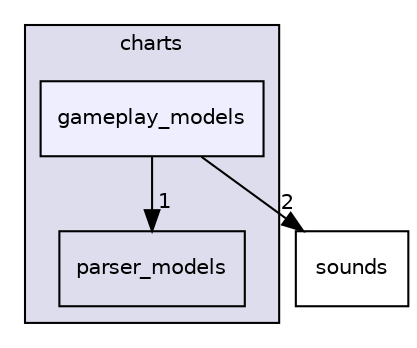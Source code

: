 digraph "src/charts/gameplay_models" {
  compound=true
  node [ fontsize="10", fontname="Helvetica"];
  edge [ labelfontsize="10", labelfontname="Helvetica"];
  subgraph clusterdir_b1e1480277e1bd1794b03e39c91b2dd4 {
    graph [ bgcolor="#ddddee", pencolor="black", label="charts" fontname="Helvetica", fontsize="10", URL="dir_b1e1480277e1bd1794b03e39c91b2dd4.html"]
  dir_c567e2a2e777ebf94da98d8ea40b2873 [shape=box label="parser_models" URL="dir_c567e2a2e777ebf94da98d8ea40b2873.html"];
  dir_42f04eb907b6af610bbc1ca8bb05d751 [shape=box, label="gameplay_models", style="filled", fillcolor="#eeeeff", pencolor="black", URL="dir_42f04eb907b6af610bbc1ca8bb05d751.html"];
  }
  dir_a96564f6348ccf85c63c82abdf96cc4c [shape=box label="sounds" URL="dir_a96564f6348ccf85c63c82abdf96cc4c.html"];
  dir_42f04eb907b6af610bbc1ca8bb05d751->dir_a96564f6348ccf85c63c82abdf96cc4c [headlabel="2", labeldistance=1.5 headhref="dir_000005_000014.html"];
  dir_42f04eb907b6af610bbc1ca8bb05d751->dir_c567e2a2e777ebf94da98d8ea40b2873 [headlabel="1", labeldistance=1.5 headhref="dir_000005_000007.html"];
}
